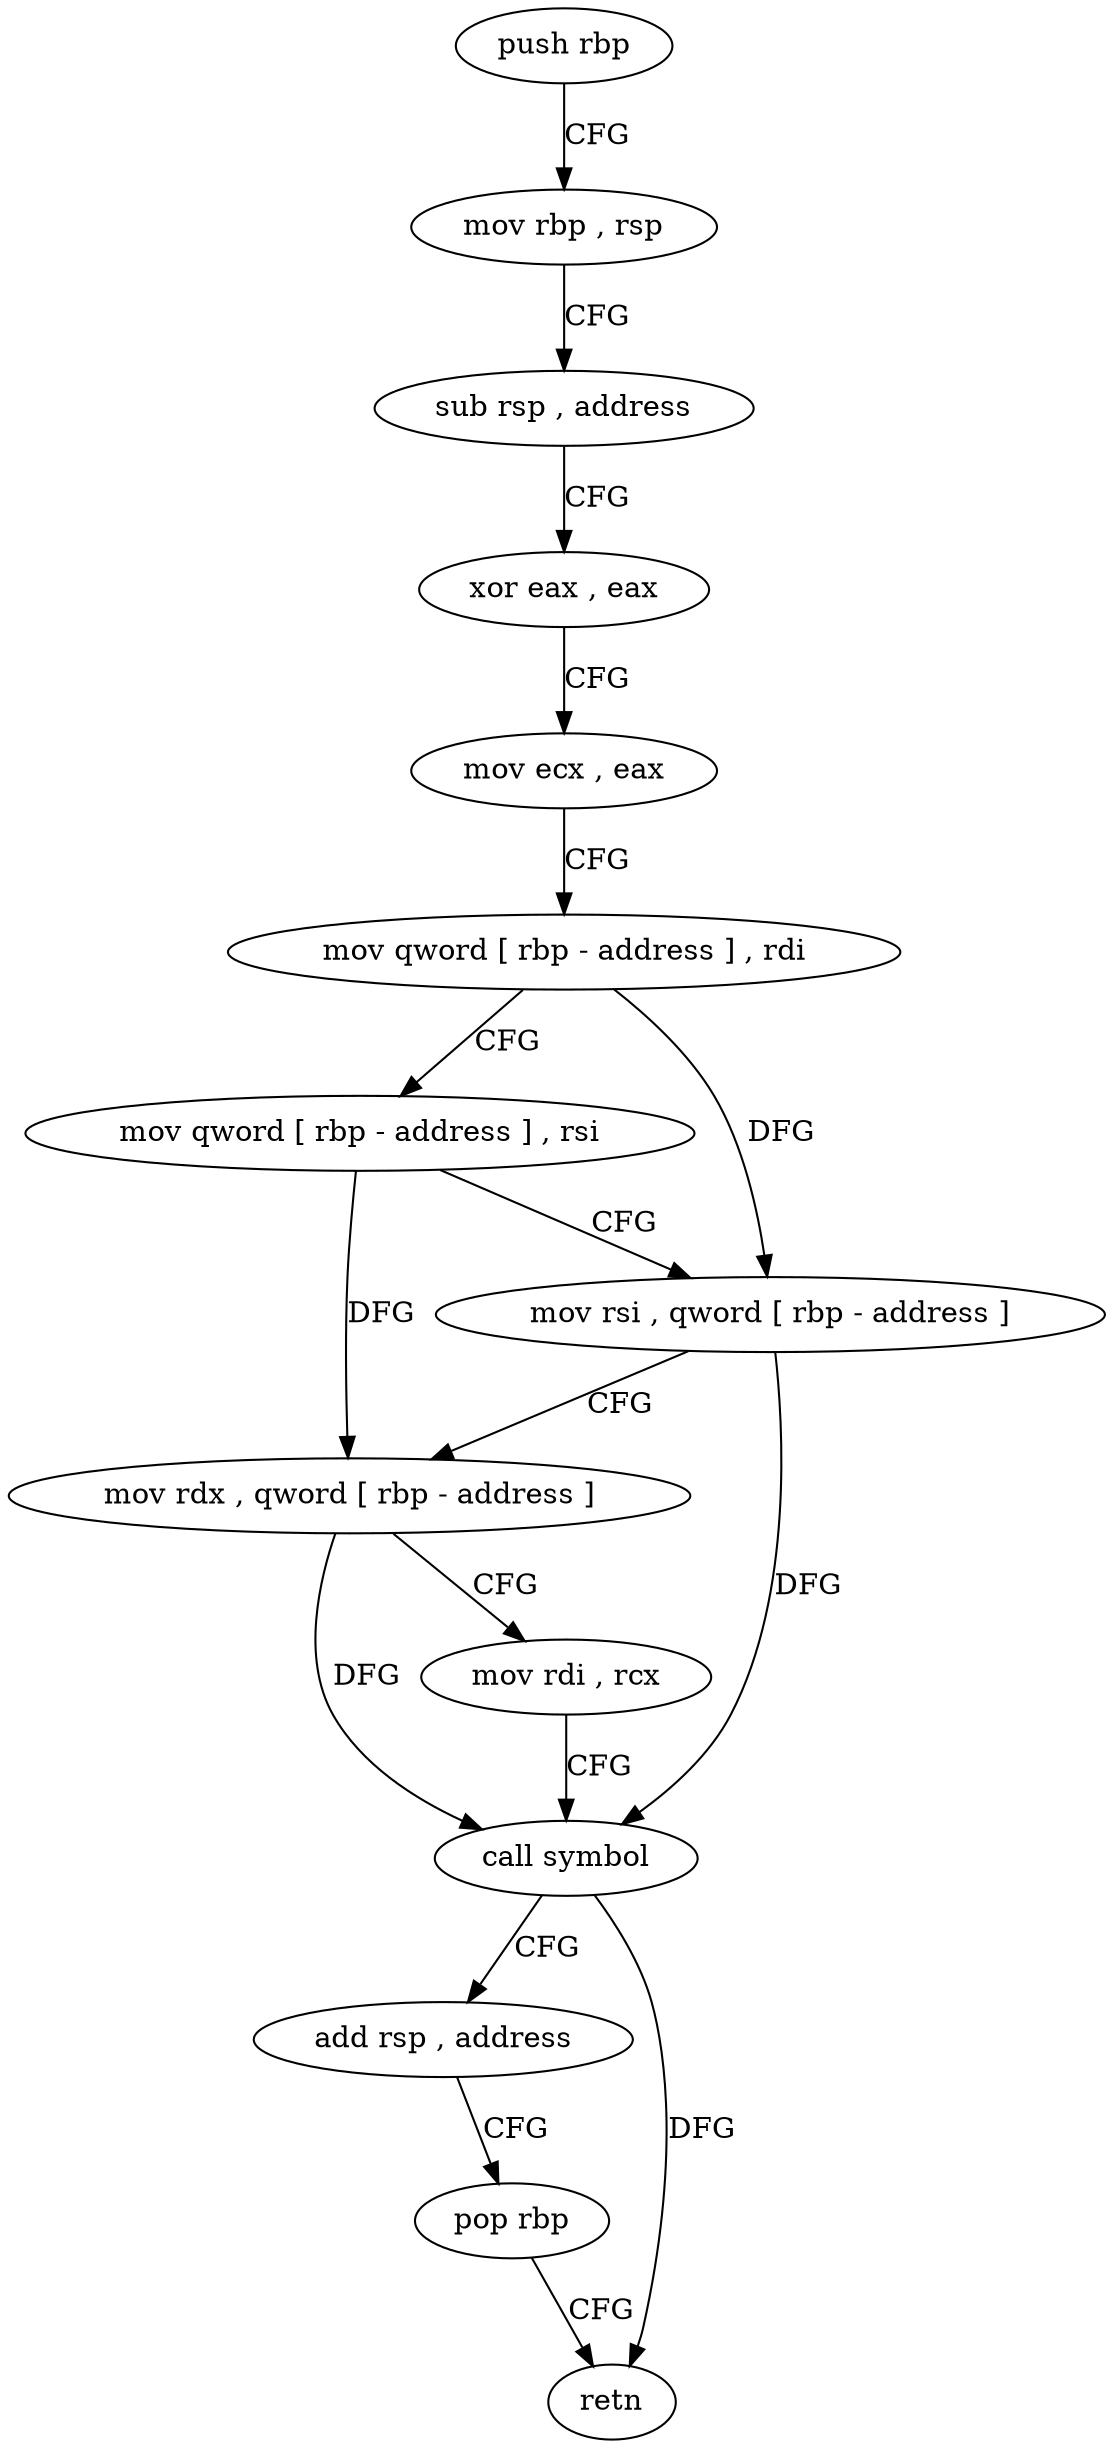 digraph "func" {
"4226176" [label = "push rbp" ]
"4226177" [label = "mov rbp , rsp" ]
"4226180" [label = "sub rsp , address" ]
"4226184" [label = "xor eax , eax" ]
"4226186" [label = "mov ecx , eax" ]
"4226188" [label = "mov qword [ rbp - address ] , rdi" ]
"4226192" [label = "mov qword [ rbp - address ] , rsi" ]
"4226196" [label = "mov rsi , qword [ rbp - address ]" ]
"4226200" [label = "mov rdx , qword [ rbp - address ]" ]
"4226204" [label = "mov rdi , rcx" ]
"4226207" [label = "call symbol" ]
"4226212" [label = "add rsp , address" ]
"4226216" [label = "pop rbp" ]
"4226217" [label = "retn" ]
"4226176" -> "4226177" [ label = "CFG" ]
"4226177" -> "4226180" [ label = "CFG" ]
"4226180" -> "4226184" [ label = "CFG" ]
"4226184" -> "4226186" [ label = "CFG" ]
"4226186" -> "4226188" [ label = "CFG" ]
"4226188" -> "4226192" [ label = "CFG" ]
"4226188" -> "4226196" [ label = "DFG" ]
"4226192" -> "4226196" [ label = "CFG" ]
"4226192" -> "4226200" [ label = "DFG" ]
"4226196" -> "4226200" [ label = "CFG" ]
"4226196" -> "4226207" [ label = "DFG" ]
"4226200" -> "4226204" [ label = "CFG" ]
"4226200" -> "4226207" [ label = "DFG" ]
"4226204" -> "4226207" [ label = "CFG" ]
"4226207" -> "4226212" [ label = "CFG" ]
"4226207" -> "4226217" [ label = "DFG" ]
"4226212" -> "4226216" [ label = "CFG" ]
"4226216" -> "4226217" [ label = "CFG" ]
}
